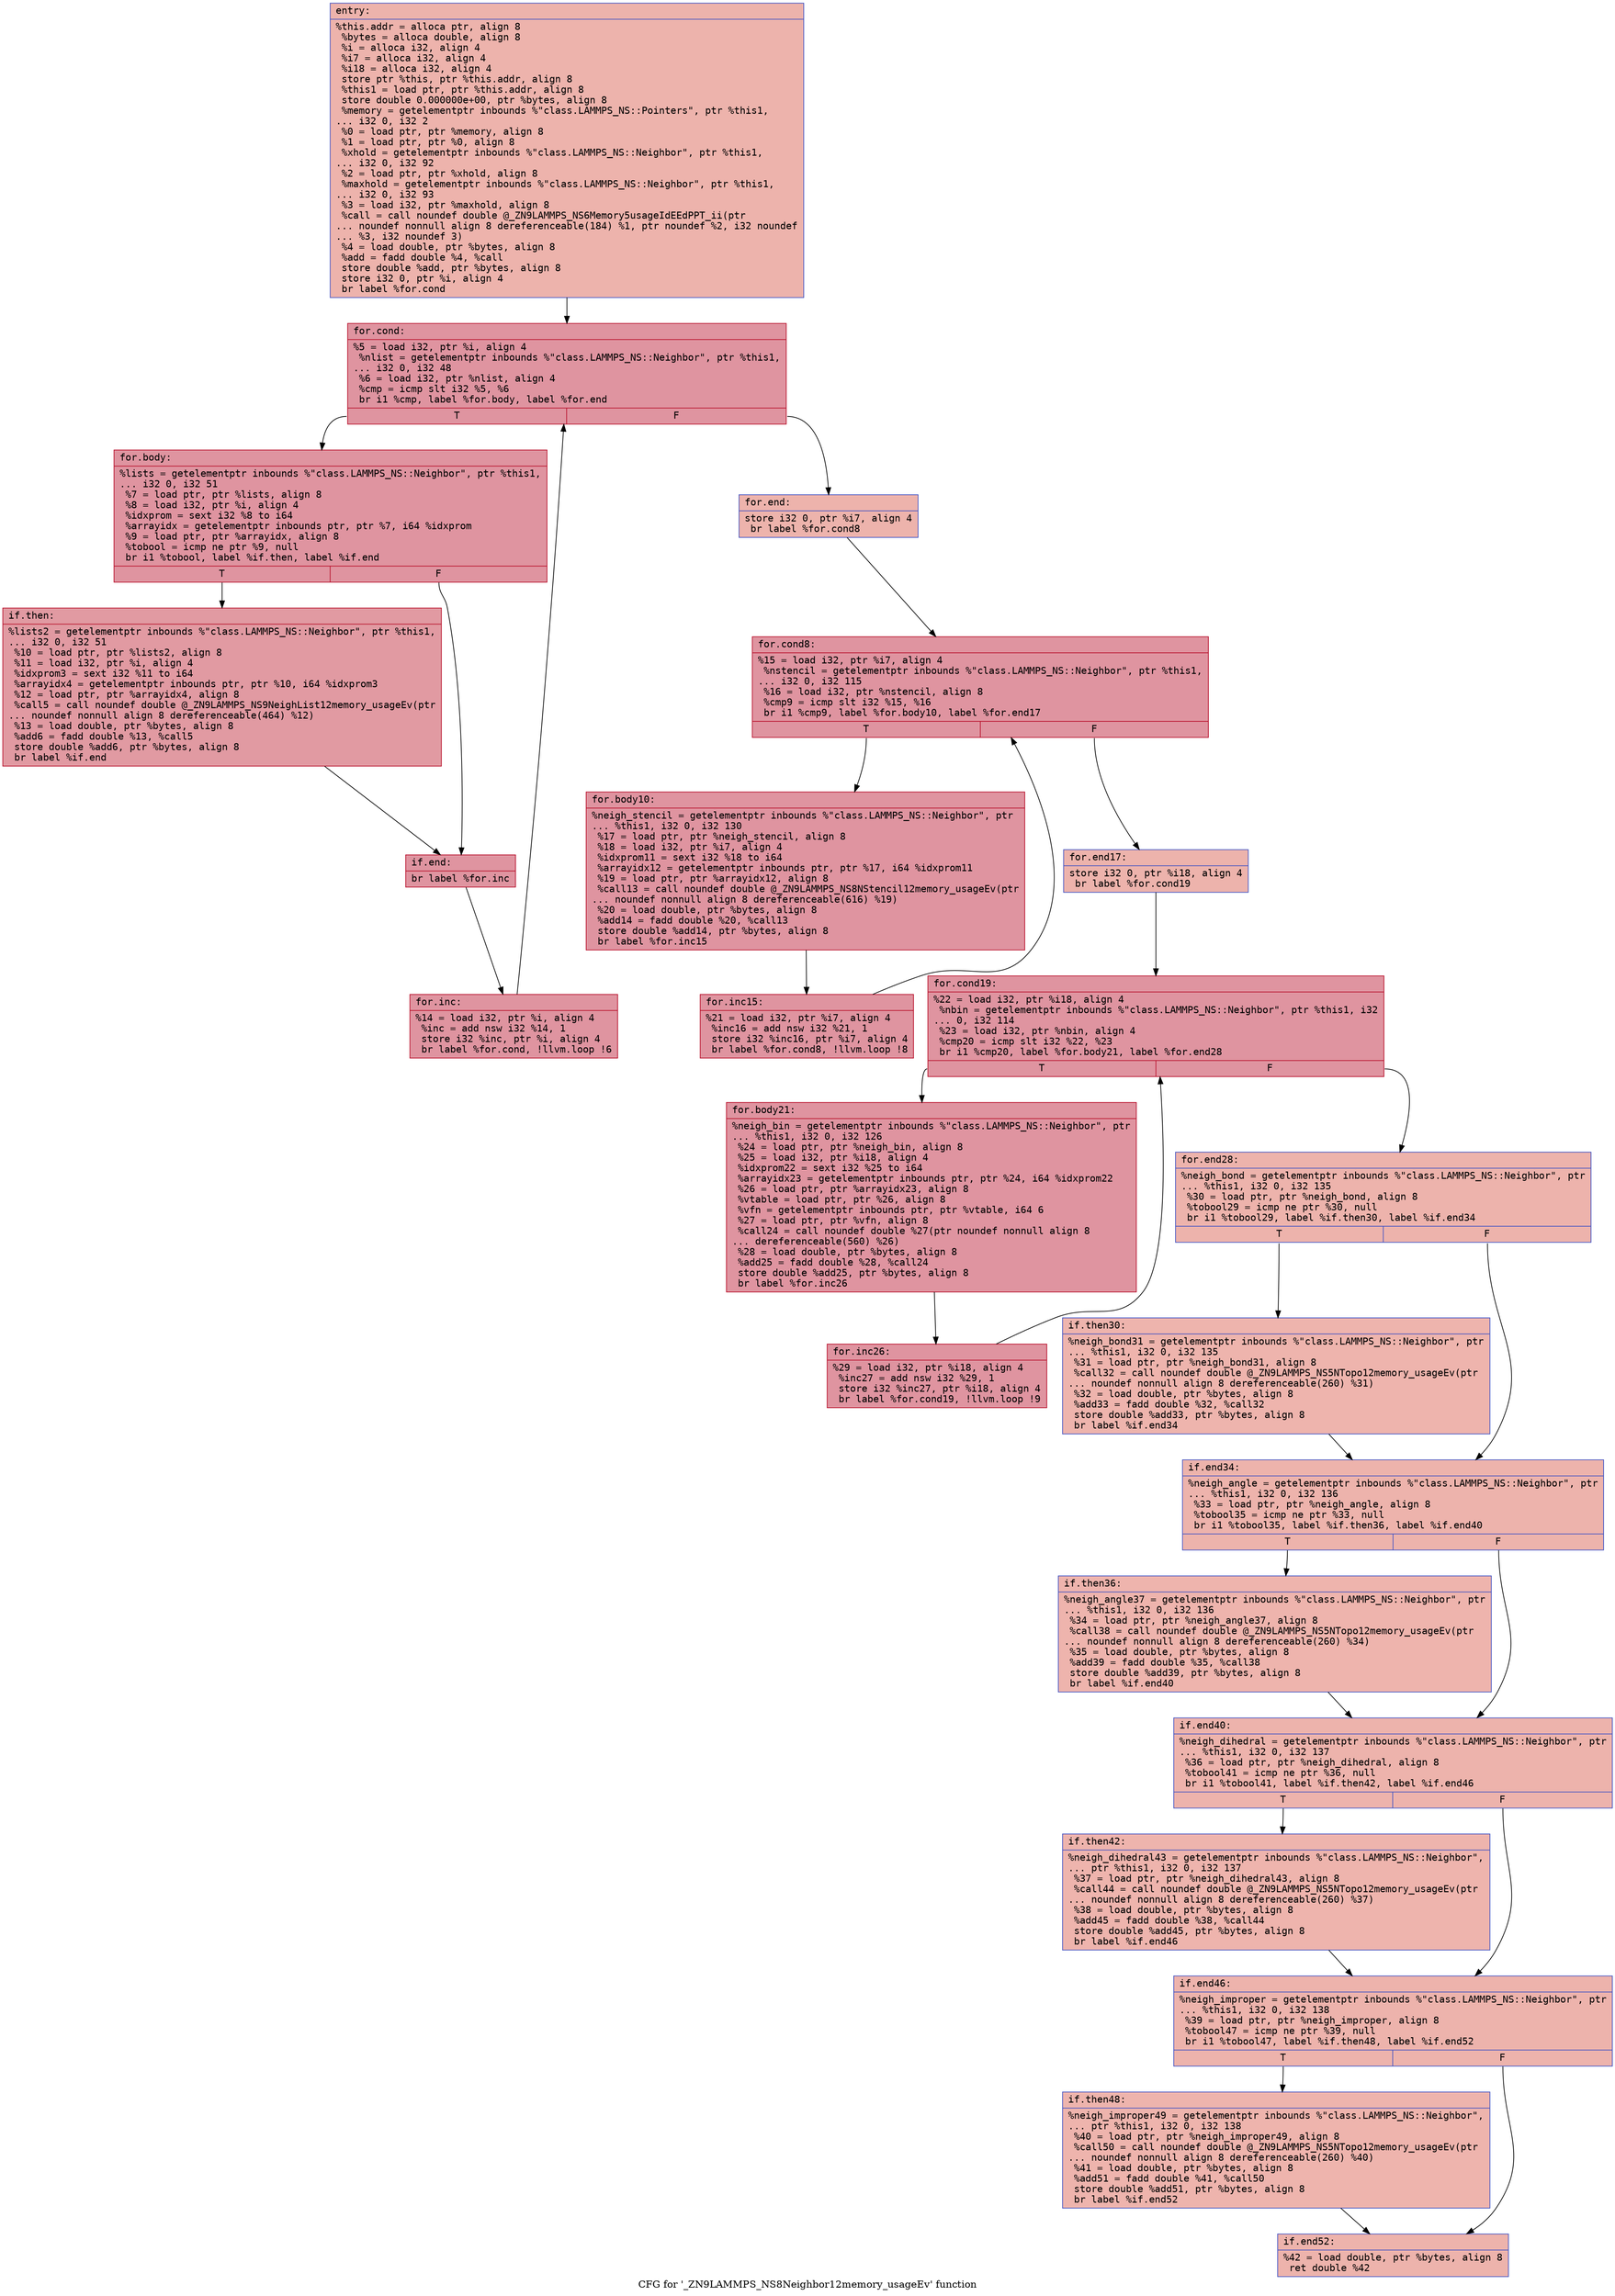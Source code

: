 digraph "CFG for '_ZN9LAMMPS_NS8Neighbor12memory_usageEv' function" {
	label="CFG for '_ZN9LAMMPS_NS8Neighbor12memory_usageEv' function";

	Node0x5563be13cda0 [shape=record,color="#3d50c3ff", style=filled, fillcolor="#d6524470" fontname="Courier",label="{entry:\l|  %this.addr = alloca ptr, align 8\l  %bytes = alloca double, align 8\l  %i = alloca i32, align 4\l  %i7 = alloca i32, align 4\l  %i18 = alloca i32, align 4\l  store ptr %this, ptr %this.addr, align 8\l  %this1 = load ptr, ptr %this.addr, align 8\l  store double 0.000000e+00, ptr %bytes, align 8\l  %memory = getelementptr inbounds %\"class.LAMMPS_NS::Pointers\", ptr %this1,\l... i32 0, i32 2\l  %0 = load ptr, ptr %memory, align 8\l  %1 = load ptr, ptr %0, align 8\l  %xhold = getelementptr inbounds %\"class.LAMMPS_NS::Neighbor\", ptr %this1,\l... i32 0, i32 92\l  %2 = load ptr, ptr %xhold, align 8\l  %maxhold = getelementptr inbounds %\"class.LAMMPS_NS::Neighbor\", ptr %this1,\l... i32 0, i32 93\l  %3 = load i32, ptr %maxhold, align 8\l  %call = call noundef double @_ZN9LAMMPS_NS6Memory5usageIdEEdPPT_ii(ptr\l... noundef nonnull align 8 dereferenceable(184) %1, ptr noundef %2, i32 noundef\l... %3, i32 noundef 3)\l  %4 = load double, ptr %bytes, align 8\l  %add = fadd double %4, %call\l  store double %add, ptr %bytes, align 8\l  store i32 0, ptr %i, align 4\l  br label %for.cond\l}"];
	Node0x5563be13cda0 -> Node0x5563be13dc90[tooltip="entry -> for.cond\nProbability 100.00%" ];
	Node0x5563be13dc90 [shape=record,color="#b70d28ff", style=filled, fillcolor="#b70d2870" fontname="Courier",label="{for.cond:\l|  %5 = load i32, ptr %i, align 4\l  %nlist = getelementptr inbounds %\"class.LAMMPS_NS::Neighbor\", ptr %this1,\l... i32 0, i32 48\l  %6 = load i32, ptr %nlist, align 4\l  %cmp = icmp slt i32 %5, %6\l  br i1 %cmp, label %for.body, label %for.end\l|{<s0>T|<s1>F}}"];
	Node0x5563be13dc90:s0 -> Node0x5563be13dfa0[tooltip="for.cond -> for.body\nProbability 96.88%" ];
	Node0x5563be13dc90:s1 -> Node0x5563be13e020[tooltip="for.cond -> for.end\nProbability 3.12%" ];
	Node0x5563be13dfa0 [shape=record,color="#b70d28ff", style=filled, fillcolor="#b70d2870" fontname="Courier",label="{for.body:\l|  %lists = getelementptr inbounds %\"class.LAMMPS_NS::Neighbor\", ptr %this1,\l... i32 0, i32 51\l  %7 = load ptr, ptr %lists, align 8\l  %8 = load i32, ptr %i, align 4\l  %idxprom = sext i32 %8 to i64\l  %arrayidx = getelementptr inbounds ptr, ptr %7, i64 %idxprom\l  %9 = load ptr, ptr %arrayidx, align 8\l  %tobool = icmp ne ptr %9, null\l  br i1 %tobool, label %if.then, label %if.end\l|{<s0>T|<s1>F}}"];
	Node0x5563be13dfa0:s0 -> Node0x5563be13e5b0[tooltip="for.body -> if.then\nProbability 62.50%" ];
	Node0x5563be13dfa0:s1 -> Node0x5563be13e620[tooltip="for.body -> if.end\nProbability 37.50%" ];
	Node0x5563be13e5b0 [shape=record,color="#b70d28ff", style=filled, fillcolor="#bb1b2c70" fontname="Courier",label="{if.then:\l|  %lists2 = getelementptr inbounds %\"class.LAMMPS_NS::Neighbor\", ptr %this1,\l... i32 0, i32 51\l  %10 = load ptr, ptr %lists2, align 8\l  %11 = load i32, ptr %i, align 4\l  %idxprom3 = sext i32 %11 to i64\l  %arrayidx4 = getelementptr inbounds ptr, ptr %10, i64 %idxprom3\l  %12 = load ptr, ptr %arrayidx4, align 8\l  %call5 = call noundef double @_ZN9LAMMPS_NS9NeighList12memory_usageEv(ptr\l... noundef nonnull align 8 dereferenceable(464) %12)\l  %13 = load double, ptr %bytes, align 8\l  %add6 = fadd double %13, %call5\l  store double %add6, ptr %bytes, align 8\l  br label %if.end\l}"];
	Node0x5563be13e5b0 -> Node0x5563be13e620[tooltip="if.then -> if.end\nProbability 100.00%" ];
	Node0x5563be13e620 [shape=record,color="#b70d28ff", style=filled, fillcolor="#b70d2870" fontname="Courier",label="{if.end:\l|  br label %for.inc\l}"];
	Node0x5563be13e620 -> Node0x5563be13f0c0[tooltip="if.end -> for.inc\nProbability 100.00%" ];
	Node0x5563be13f0c0 [shape=record,color="#b70d28ff", style=filled, fillcolor="#b70d2870" fontname="Courier",label="{for.inc:\l|  %14 = load i32, ptr %i, align 4\l  %inc = add nsw i32 %14, 1\l  store i32 %inc, ptr %i, align 4\l  br label %for.cond, !llvm.loop !6\l}"];
	Node0x5563be13f0c0 -> Node0x5563be13dc90[tooltip="for.inc -> for.cond\nProbability 100.00%" ];
	Node0x5563be13e020 [shape=record,color="#3d50c3ff", style=filled, fillcolor="#d6524470" fontname="Courier",label="{for.end:\l|  store i32 0, ptr %i7, align 4\l  br label %for.cond8\l}"];
	Node0x5563be13e020 -> Node0x5563be13f590[tooltip="for.end -> for.cond8\nProbability 100.00%" ];
	Node0x5563be13f590 [shape=record,color="#b70d28ff", style=filled, fillcolor="#b70d2870" fontname="Courier",label="{for.cond8:\l|  %15 = load i32, ptr %i7, align 4\l  %nstencil = getelementptr inbounds %\"class.LAMMPS_NS::Neighbor\", ptr %this1,\l... i32 0, i32 115\l  %16 = load i32, ptr %nstencil, align 8\l  %cmp9 = icmp slt i32 %15, %16\l  br i1 %cmp9, label %for.body10, label %for.end17\l|{<s0>T|<s1>F}}"];
	Node0x5563be13f590:s0 -> Node0x5563be13f8f0[tooltip="for.cond8 -> for.body10\nProbability 96.88%" ];
	Node0x5563be13f590:s1 -> Node0x5563be13f970[tooltip="for.cond8 -> for.end17\nProbability 3.12%" ];
	Node0x5563be13f8f0 [shape=record,color="#b70d28ff", style=filled, fillcolor="#b70d2870" fontname="Courier",label="{for.body10:\l|  %neigh_stencil = getelementptr inbounds %\"class.LAMMPS_NS::Neighbor\", ptr\l... %this1, i32 0, i32 130\l  %17 = load ptr, ptr %neigh_stencil, align 8\l  %18 = load i32, ptr %i7, align 4\l  %idxprom11 = sext i32 %18 to i64\l  %arrayidx12 = getelementptr inbounds ptr, ptr %17, i64 %idxprom11\l  %19 = load ptr, ptr %arrayidx12, align 8\l  %call13 = call noundef double @_ZN9LAMMPS_NS8NStencil12memory_usageEv(ptr\l... noundef nonnull align 8 dereferenceable(616) %19)\l  %20 = load double, ptr %bytes, align 8\l  %add14 = fadd double %20, %call13\l  store double %add14, ptr %bytes, align 8\l  br label %for.inc15\l}"];
	Node0x5563be13f8f0 -> Node0x5563be140240[tooltip="for.body10 -> for.inc15\nProbability 100.00%" ];
	Node0x5563be140240 [shape=record,color="#b70d28ff", style=filled, fillcolor="#b70d2870" fontname="Courier",label="{for.inc15:\l|  %21 = load i32, ptr %i7, align 4\l  %inc16 = add nsw i32 %21, 1\l  store i32 %inc16, ptr %i7, align 4\l  br label %for.cond8, !llvm.loop !8\l}"];
	Node0x5563be140240 -> Node0x5563be13f590[tooltip="for.inc15 -> for.cond8\nProbability 100.00%" ];
	Node0x5563be13f970 [shape=record,color="#3d50c3ff", style=filled, fillcolor="#d6524470" fontname="Courier",label="{for.end17:\l|  store i32 0, ptr %i18, align 4\l  br label %for.cond19\l}"];
	Node0x5563be13f970 -> Node0x5563be140790[tooltip="for.end17 -> for.cond19\nProbability 100.00%" ];
	Node0x5563be140790 [shape=record,color="#b70d28ff", style=filled, fillcolor="#b70d2870" fontname="Courier",label="{for.cond19:\l|  %22 = load i32, ptr %i18, align 4\l  %nbin = getelementptr inbounds %\"class.LAMMPS_NS::Neighbor\", ptr %this1, i32\l... 0, i32 114\l  %23 = load i32, ptr %nbin, align 4\l  %cmp20 = icmp slt i32 %22, %23\l  br i1 %cmp20, label %for.body21, label %for.end28\l|{<s0>T|<s1>F}}"];
	Node0x5563be140790:s0 -> Node0x5563be140b10[tooltip="for.cond19 -> for.body21\nProbability 96.88%" ];
	Node0x5563be140790:s1 -> Node0x5563be140b90[tooltip="for.cond19 -> for.end28\nProbability 3.12%" ];
	Node0x5563be140b10 [shape=record,color="#b70d28ff", style=filled, fillcolor="#b70d2870" fontname="Courier",label="{for.body21:\l|  %neigh_bin = getelementptr inbounds %\"class.LAMMPS_NS::Neighbor\", ptr\l... %this1, i32 0, i32 126\l  %24 = load ptr, ptr %neigh_bin, align 8\l  %25 = load i32, ptr %i18, align 4\l  %idxprom22 = sext i32 %25 to i64\l  %arrayidx23 = getelementptr inbounds ptr, ptr %24, i64 %idxprom22\l  %26 = load ptr, ptr %arrayidx23, align 8\l  %vtable = load ptr, ptr %26, align 8\l  %vfn = getelementptr inbounds ptr, ptr %vtable, i64 6\l  %27 = load ptr, ptr %vfn, align 8\l  %call24 = call noundef double %27(ptr noundef nonnull align 8\l... dereferenceable(560) %26)\l  %28 = load double, ptr %bytes, align 8\l  %add25 = fadd double %28, %call24\l  store double %add25, ptr %bytes, align 8\l  br label %for.inc26\l}"];
	Node0x5563be140b10 -> Node0x5563be141870[tooltip="for.body21 -> for.inc26\nProbability 100.00%" ];
	Node0x5563be141870 [shape=record,color="#b70d28ff", style=filled, fillcolor="#b70d2870" fontname="Courier",label="{for.inc26:\l|  %29 = load i32, ptr %i18, align 4\l  %inc27 = add nsw i32 %29, 1\l  store i32 %inc27, ptr %i18, align 4\l  br label %for.cond19, !llvm.loop !9\l}"];
	Node0x5563be141870 -> Node0x5563be140790[tooltip="for.inc26 -> for.cond19\nProbability 100.00%" ];
	Node0x5563be140b90 [shape=record,color="#3d50c3ff", style=filled, fillcolor="#d6524470" fontname="Courier",label="{for.end28:\l|  %neigh_bond = getelementptr inbounds %\"class.LAMMPS_NS::Neighbor\", ptr\l... %this1, i32 0, i32 135\l  %30 = load ptr, ptr %neigh_bond, align 8\l  %tobool29 = icmp ne ptr %30, null\l  br i1 %tobool29, label %if.then30, label %if.end34\l|{<s0>T|<s1>F}}"];
	Node0x5563be140b90:s0 -> Node0x5563be141f20[tooltip="for.end28 -> if.then30\nProbability 62.50%" ];
	Node0x5563be140b90:s1 -> Node0x5563be141fa0[tooltip="for.end28 -> if.end34\nProbability 37.50%" ];
	Node0x5563be141f20 [shape=record,color="#3d50c3ff", style=filled, fillcolor="#d8564670" fontname="Courier",label="{if.then30:\l|  %neigh_bond31 = getelementptr inbounds %\"class.LAMMPS_NS::Neighbor\", ptr\l... %this1, i32 0, i32 135\l  %31 = load ptr, ptr %neigh_bond31, align 8\l  %call32 = call noundef double @_ZN9LAMMPS_NS5NTopo12memory_usageEv(ptr\l... noundef nonnull align 8 dereferenceable(260) %31)\l  %32 = load double, ptr %bytes, align 8\l  %add33 = fadd double %32, %call32\l  store double %add33, ptr %bytes, align 8\l  br label %if.end34\l}"];
	Node0x5563be141f20 -> Node0x5563be141fa0[tooltip="if.then30 -> if.end34\nProbability 100.00%" ];
	Node0x5563be141fa0 [shape=record,color="#3d50c3ff", style=filled, fillcolor="#d6524470" fontname="Courier",label="{if.end34:\l|  %neigh_angle = getelementptr inbounds %\"class.LAMMPS_NS::Neighbor\", ptr\l... %this1, i32 0, i32 136\l  %33 = load ptr, ptr %neigh_angle, align 8\l  %tobool35 = icmp ne ptr %33, null\l  br i1 %tobool35, label %if.then36, label %if.end40\l|{<s0>T|<s1>F}}"];
	Node0x5563be141fa0:s0 -> Node0x5563be142870[tooltip="if.end34 -> if.then36\nProbability 62.50%" ];
	Node0x5563be141fa0:s1 -> Node0x5563be1428f0[tooltip="if.end34 -> if.end40\nProbability 37.50%" ];
	Node0x5563be142870 [shape=record,color="#3d50c3ff", style=filled, fillcolor="#d8564670" fontname="Courier",label="{if.then36:\l|  %neigh_angle37 = getelementptr inbounds %\"class.LAMMPS_NS::Neighbor\", ptr\l... %this1, i32 0, i32 136\l  %34 = load ptr, ptr %neigh_angle37, align 8\l  %call38 = call noundef double @_ZN9LAMMPS_NS5NTopo12memory_usageEv(ptr\l... noundef nonnull align 8 dereferenceable(260) %34)\l  %35 = load double, ptr %bytes, align 8\l  %add39 = fadd double %35, %call38\l  store double %add39, ptr %bytes, align 8\l  br label %if.end40\l}"];
	Node0x5563be142870 -> Node0x5563be1428f0[tooltip="if.then36 -> if.end40\nProbability 100.00%" ];
	Node0x5563be1428f0 [shape=record,color="#3d50c3ff", style=filled, fillcolor="#d6524470" fontname="Courier",label="{if.end40:\l|  %neigh_dihedral = getelementptr inbounds %\"class.LAMMPS_NS::Neighbor\", ptr\l... %this1, i32 0, i32 137\l  %36 = load ptr, ptr %neigh_dihedral, align 8\l  %tobool41 = icmp ne ptr %36, null\l  br i1 %tobool41, label %if.then42, label %if.end46\l|{<s0>T|<s1>F}}"];
	Node0x5563be1428f0:s0 -> Node0x5563be143170[tooltip="if.end40 -> if.then42\nProbability 62.50%" ];
	Node0x5563be1428f0:s1 -> Node0x5563be1431f0[tooltip="if.end40 -> if.end46\nProbability 37.50%" ];
	Node0x5563be143170 [shape=record,color="#3d50c3ff", style=filled, fillcolor="#d8564670" fontname="Courier",label="{if.then42:\l|  %neigh_dihedral43 = getelementptr inbounds %\"class.LAMMPS_NS::Neighbor\",\l... ptr %this1, i32 0, i32 137\l  %37 = load ptr, ptr %neigh_dihedral43, align 8\l  %call44 = call noundef double @_ZN9LAMMPS_NS5NTopo12memory_usageEv(ptr\l... noundef nonnull align 8 dereferenceable(260) %37)\l  %38 = load double, ptr %bytes, align 8\l  %add45 = fadd double %38, %call44\l  store double %add45, ptr %bytes, align 8\l  br label %if.end46\l}"];
	Node0x5563be143170 -> Node0x5563be1431f0[tooltip="if.then42 -> if.end46\nProbability 100.00%" ];
	Node0x5563be1431f0 [shape=record,color="#3d50c3ff", style=filled, fillcolor="#d6524470" fontname="Courier",label="{if.end46:\l|  %neigh_improper = getelementptr inbounds %\"class.LAMMPS_NS::Neighbor\", ptr\l... %this1, i32 0, i32 138\l  %39 = load ptr, ptr %neigh_improper, align 8\l  %tobool47 = icmp ne ptr %39, null\l  br i1 %tobool47, label %if.then48, label %if.end52\l|{<s0>T|<s1>F}}"];
	Node0x5563be1431f0:s0 -> Node0x5563be143a40[tooltip="if.end46 -> if.then48\nProbability 62.50%" ];
	Node0x5563be1431f0:s1 -> Node0x5563be143a90[tooltip="if.end46 -> if.end52\nProbability 37.50%" ];
	Node0x5563be143a40 [shape=record,color="#3d50c3ff", style=filled, fillcolor="#d8564670" fontname="Courier",label="{if.then48:\l|  %neigh_improper49 = getelementptr inbounds %\"class.LAMMPS_NS::Neighbor\",\l... ptr %this1, i32 0, i32 138\l  %40 = load ptr, ptr %neigh_improper49, align 8\l  %call50 = call noundef double @_ZN9LAMMPS_NS5NTopo12memory_usageEv(ptr\l... noundef nonnull align 8 dereferenceable(260) %40)\l  %41 = load double, ptr %bytes, align 8\l  %add51 = fadd double %41, %call50\l  store double %add51, ptr %bytes, align 8\l  br label %if.end52\l}"];
	Node0x5563be143a40 -> Node0x5563be143a90[tooltip="if.then48 -> if.end52\nProbability 100.00%" ];
	Node0x5563be143a90 [shape=record,color="#3d50c3ff", style=filled, fillcolor="#d6524470" fontname="Courier",label="{if.end52:\l|  %42 = load double, ptr %bytes, align 8\l  ret double %42\l}"];
}

